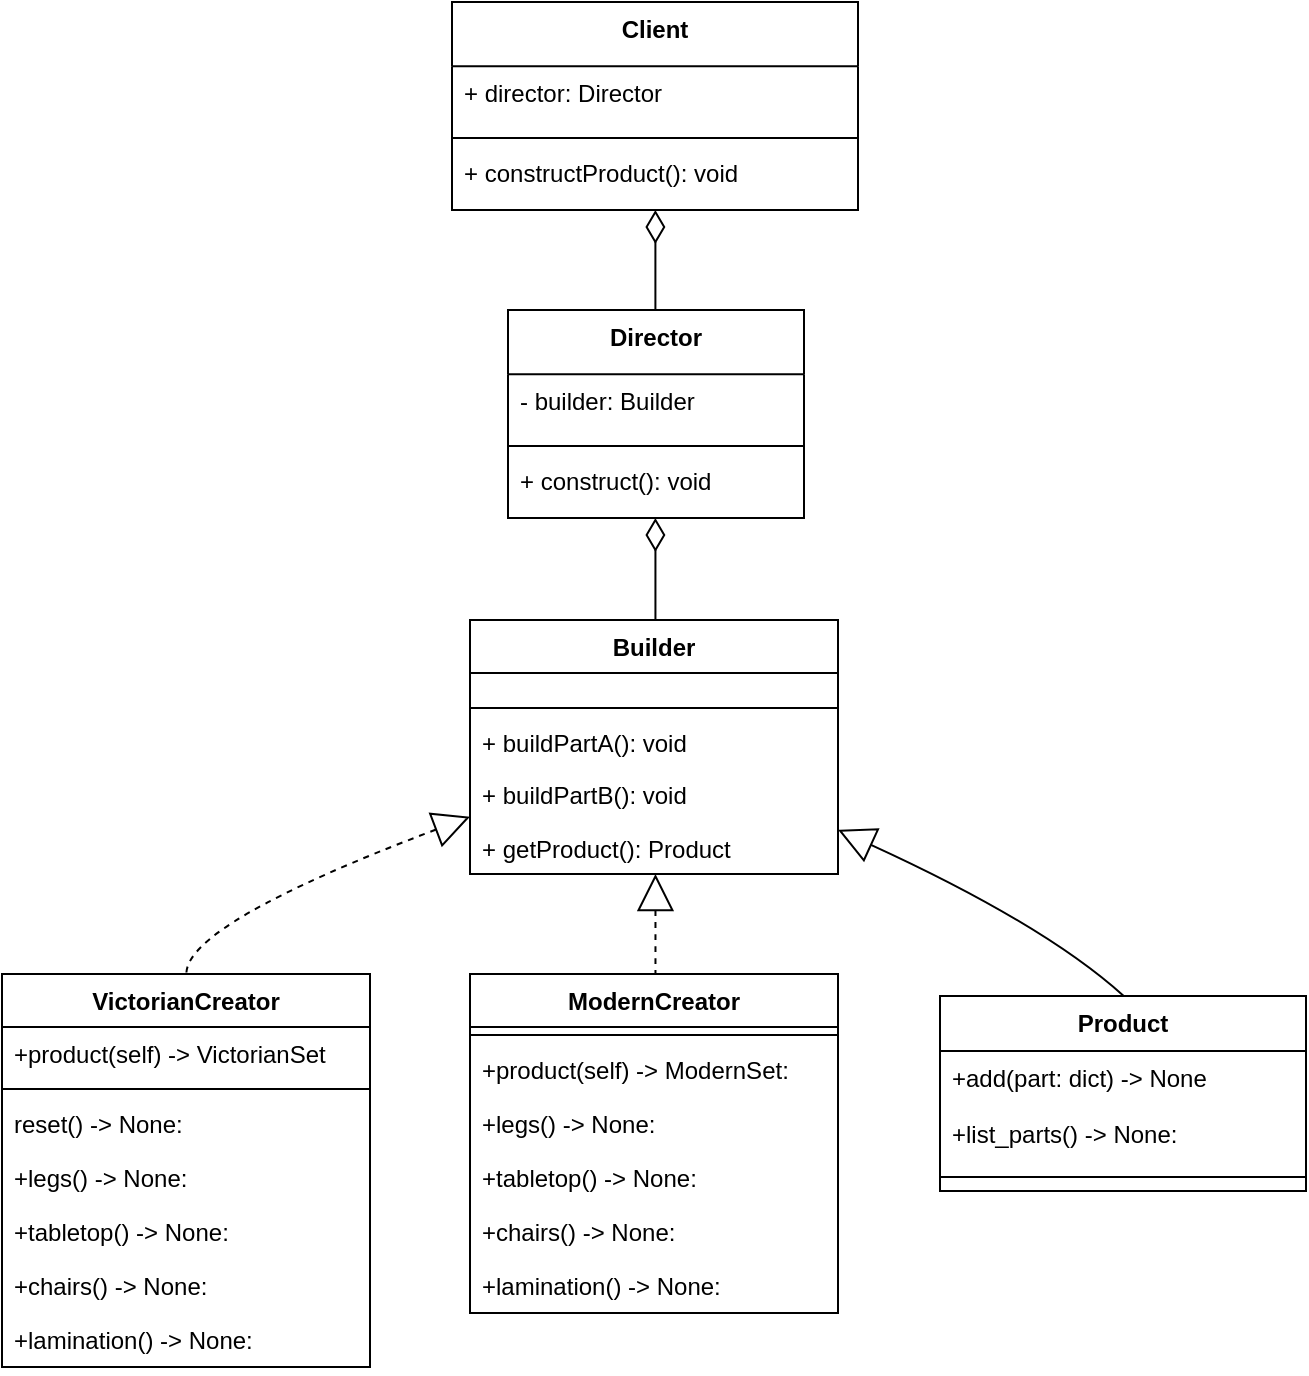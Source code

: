 <mxfile version="22.1.21" type="github">
  <diagram name="Страница — 1" id="IZ5FRNkBKnqCLROafngP">
    <mxGraphModel dx="1245" dy="654" grid="1" gridSize="10" guides="1" tooltips="1" connect="1" arrows="1" fold="1" page="1" pageScale="1" pageWidth="827" pageHeight="1169" math="0" shadow="0">
      <root>
        <mxCell id="0" />
        <mxCell id="1" parent="0" />
        <mxCell id="2" value="Director" style="swimlane;fontStyle=1;align=center;verticalAlign=top;childLayout=stackLayout;horizontal=1;startSize=32.091;horizontalStack=0;resizeParent=1;resizeParentMax=0;resizeLast=0;collapsible=0;marginBottom=0;" parent="1" vertex="1">
          <mxGeometry x="261" y="162" width="148" height="104" as="geometry" />
        </mxCell>
        <mxCell id="3" value="- builder: Builder" style="text;strokeColor=none;fillColor=none;align=left;verticalAlign=top;spacingLeft=4;spacingRight=4;overflow=hidden;rotatable=0;points=[[0,0.5],[1,0.5]];portConstraint=eastwest;" parent="2" vertex="1">
          <mxGeometry y="32" width="148" height="32" as="geometry" />
        </mxCell>
        <mxCell id="4" style="line;strokeWidth=1;fillColor=none;align=left;verticalAlign=middle;spacingTop=-1;spacingLeft=3;spacingRight=3;rotatable=0;labelPosition=right;points=[];portConstraint=eastwest;strokeColor=inherit;" parent="2" vertex="1">
          <mxGeometry y="64" width="148" height="8" as="geometry" />
        </mxCell>
        <mxCell id="5" value="+ construct(): void" style="text;strokeColor=none;fillColor=none;align=left;verticalAlign=top;spacingLeft=4;spacingRight=4;overflow=hidden;rotatable=0;points=[[0,0.5],[1,0.5]];portConstraint=eastwest;" parent="2" vertex="1">
          <mxGeometry y="72" width="148" height="32" as="geometry" />
        </mxCell>
        <mxCell id="6" value="Builder" style="swimlane;fontStyle=1;align=center;verticalAlign=top;childLayout=stackLayout;horizontal=1;startSize=26.525;horizontalStack=0;resizeParent=1;resizeParentMax=0;resizeLast=0;collapsible=0;marginBottom=0;" parent="1" vertex="1">
          <mxGeometry x="242" y="317" width="184" height="127" as="geometry" />
        </mxCell>
        <mxCell id="7" style="line;strokeWidth=1;fillColor=none;align=left;verticalAlign=middle;spacingTop=-1;spacingLeft=3;spacingRight=3;rotatable=0;labelPosition=right;points=[];portConstraint=eastwest;strokeColor=inherit;" parent="6" vertex="1">
          <mxGeometry y="40" width="184" height="8" as="geometry" />
        </mxCell>
        <mxCell id="8" value="+ buildPartA(): void" style="text;strokeColor=none;fillColor=none;align=left;verticalAlign=top;spacingLeft=4;spacingRight=4;overflow=hidden;rotatable=0;points=[[0,0.5],[1,0.5]];portConstraint=eastwest;" parent="6" vertex="1">
          <mxGeometry y="48" width="184" height="27" as="geometry" />
        </mxCell>
        <mxCell id="9" value="+ buildPartB(): void" style="text;strokeColor=none;fillColor=none;align=left;verticalAlign=top;spacingLeft=4;spacingRight=4;overflow=hidden;rotatable=0;points=[[0,0.5],[1,0.5]];portConstraint=eastwest;" parent="6" vertex="1">
          <mxGeometry y="74" width="184" height="27" as="geometry" />
        </mxCell>
        <mxCell id="10" value="+ getProduct(): Product" style="text;strokeColor=none;fillColor=none;align=left;verticalAlign=top;spacingLeft=4;spacingRight=4;overflow=hidden;rotatable=0;points=[[0,0.5],[1,0.5]];portConstraint=eastwest;" parent="6" vertex="1">
          <mxGeometry y="101" width="184" height="27" as="geometry" />
        </mxCell>
        <mxCell id="11" value="VictorianCreator" style="swimlane;fontStyle=1;align=center;verticalAlign=top;childLayout=stackLayout;horizontal=1;startSize=26.525;horizontalStack=0;resizeParent=1;resizeParentMax=0;resizeLast=0;collapsible=0;marginBottom=0;" parent="1" vertex="1">
          <mxGeometry x="8" y="494" width="184" height="196.525" as="geometry" />
        </mxCell>
        <mxCell id="13" value="+product(self) -&gt; VictorianSet" style="text;strokeColor=none;fillColor=none;align=left;verticalAlign=top;spacingLeft=4;spacingRight=4;overflow=hidden;rotatable=0;points=[[0,0.5],[1,0.5]];portConstraint=eastwest;" parent="11" vertex="1">
          <mxGeometry y="26.525" width="184" height="27" as="geometry" />
        </mxCell>
        <mxCell id="12" style="line;strokeWidth=1;fillColor=none;align=left;verticalAlign=middle;spacingTop=-1;spacingLeft=3;spacingRight=3;rotatable=0;labelPosition=right;points=[];portConstraint=eastwest;strokeColor=inherit;" parent="11" vertex="1">
          <mxGeometry y="53.525" width="184" height="8" as="geometry" />
        </mxCell>
        <mxCell id="u737tH5C3EehzRaWnd1n-41" value="reset() -&gt; None:" style="text;strokeColor=none;fillColor=none;align=left;verticalAlign=top;spacingLeft=4;spacingRight=4;overflow=hidden;rotatable=0;points=[[0,0.5],[1,0.5]];portConstraint=eastwest;" vertex="1" parent="11">
          <mxGeometry y="61.525" width="184" height="27" as="geometry" />
        </mxCell>
        <mxCell id="14" value="+legs() -&gt; None:" style="text;strokeColor=none;fillColor=none;align=left;verticalAlign=top;spacingLeft=4;spacingRight=4;overflow=hidden;rotatable=0;points=[[0,0.5],[1,0.5]];portConstraint=eastwest;" parent="11" vertex="1">
          <mxGeometry y="88.525" width="184" height="27" as="geometry" />
        </mxCell>
        <mxCell id="15" value="+tabletop() -&gt; None:" style="text;strokeColor=none;fillColor=none;align=left;verticalAlign=top;spacingLeft=4;spacingRight=4;overflow=hidden;rotatable=0;points=[[0,0.5],[1,0.5]];portConstraint=eastwest;" parent="11" vertex="1">
          <mxGeometry y="115.525" width="184" height="27" as="geometry" />
        </mxCell>
        <mxCell id="u737tH5C3EehzRaWnd1n-33" value="+chairs() -&gt; None:" style="text;strokeColor=none;fillColor=none;align=left;verticalAlign=top;spacingLeft=4;spacingRight=4;overflow=hidden;rotatable=0;points=[[0,0.5],[1,0.5]];portConstraint=eastwest;" vertex="1" parent="11">
          <mxGeometry y="142.525" width="184" height="27" as="geometry" />
        </mxCell>
        <mxCell id="u737tH5C3EehzRaWnd1n-34" value="+lamination() -&gt; None:" style="text;strokeColor=none;fillColor=none;align=left;verticalAlign=top;spacingLeft=4;spacingRight=4;overflow=hidden;rotatable=0;points=[[0,0.5],[1,0.5]];portConstraint=eastwest;" vertex="1" parent="11">
          <mxGeometry y="169.525" width="184" height="27" as="geometry" />
        </mxCell>
        <mxCell id="16" value="ModernCreator" style="swimlane;fontStyle=1;align=center;verticalAlign=top;childLayout=stackLayout;horizontal=1;startSize=26.525;horizontalStack=0;resizeParent=1;resizeParentMax=0;resizeLast=0;collapsible=0;marginBottom=0;" parent="1" vertex="1">
          <mxGeometry x="242" y="494" width="184" height="169.525" as="geometry" />
        </mxCell>
        <mxCell id="17" style="line;strokeWidth=1;fillColor=none;align=left;verticalAlign=middle;spacingTop=-1;spacingLeft=3;spacingRight=3;rotatable=0;labelPosition=right;points=[];portConstraint=eastwest;strokeColor=inherit;" parent="16" vertex="1">
          <mxGeometry y="26.525" width="184" height="8" as="geometry" />
        </mxCell>
        <mxCell id="18" value="+product(self) -&gt; ModernSet:" style="text;strokeColor=none;fillColor=none;align=left;verticalAlign=top;spacingLeft=4;spacingRight=4;overflow=hidden;rotatable=0;points=[[0,0.5],[1,0.5]];portConstraint=eastwest;" parent="16" vertex="1">
          <mxGeometry y="34.525" width="184" height="27" as="geometry" />
        </mxCell>
        <mxCell id="u737tH5C3EehzRaWnd1n-35" value="+legs() -&gt; None:" style="text;strokeColor=none;fillColor=none;align=left;verticalAlign=top;spacingLeft=4;spacingRight=4;overflow=hidden;rotatable=0;points=[[0,0.5],[1,0.5]];portConstraint=eastwest;" vertex="1" parent="16">
          <mxGeometry y="61.525" width="184" height="27" as="geometry" />
        </mxCell>
        <mxCell id="u737tH5C3EehzRaWnd1n-36" value="+tabletop() -&gt; None:" style="text;strokeColor=none;fillColor=none;align=left;verticalAlign=top;spacingLeft=4;spacingRight=4;overflow=hidden;rotatable=0;points=[[0,0.5],[1,0.5]];portConstraint=eastwest;" vertex="1" parent="16">
          <mxGeometry y="88.525" width="184" height="27" as="geometry" />
        </mxCell>
        <mxCell id="u737tH5C3EehzRaWnd1n-37" value="+chairs() -&gt; None:" style="text;strokeColor=none;fillColor=none;align=left;verticalAlign=top;spacingLeft=4;spacingRight=4;overflow=hidden;rotatable=0;points=[[0,0.5],[1,0.5]];portConstraint=eastwest;" vertex="1" parent="16">
          <mxGeometry y="115.525" width="184" height="27" as="geometry" />
        </mxCell>
        <mxCell id="u737tH5C3EehzRaWnd1n-38" value="+lamination() -&gt; None:" style="text;strokeColor=none;fillColor=none;align=left;verticalAlign=top;spacingLeft=4;spacingRight=4;overflow=hidden;rotatable=0;points=[[0,0.5],[1,0.5]];portConstraint=eastwest;" vertex="1" parent="16">
          <mxGeometry y="142.525" width="184" height="27" as="geometry" />
        </mxCell>
        <mxCell id="21" value="Product" style="swimlane;fontStyle=1;align=center;verticalAlign=top;childLayout=stackLayout;horizontal=1;startSize=27.506;horizontalStack=0;resizeParent=1;resizeParentMax=0;resizeLast=0;collapsible=0;marginBottom=0;" parent="1" vertex="1">
          <mxGeometry x="477" y="505" width="183" height="97.506" as="geometry" />
        </mxCell>
        <mxCell id="22" value="+add(part: dict) -&gt; None" style="text;strokeColor=none;fillColor=none;align=left;verticalAlign=top;spacingLeft=4;spacingRight=4;overflow=hidden;rotatable=0;points=[[0,0.5],[1,0.5]];portConstraint=eastwest;" parent="21" vertex="1">
          <mxGeometry y="27.506" width="183" height="28" as="geometry" />
        </mxCell>
        <mxCell id="23" value="+list_parts() -&gt; None:" style="text;strokeColor=none;fillColor=none;align=left;verticalAlign=top;spacingLeft=4;spacingRight=4;overflow=hidden;rotatable=0;points=[[0,0.5],[1,0.5]];portConstraint=eastwest;" parent="21" vertex="1">
          <mxGeometry y="55.506" width="183" height="28" as="geometry" />
        </mxCell>
        <mxCell id="24" style="line;strokeWidth=1;fillColor=none;align=left;verticalAlign=middle;spacingTop=-1;spacingLeft=3;spacingRight=3;rotatable=0;labelPosition=right;points=[];portConstraint=eastwest;strokeColor=inherit;" parent="21" vertex="1">
          <mxGeometry y="83.506" width="183" height="14" as="geometry" />
        </mxCell>
        <mxCell id="25" value="Client" style="swimlane;fontStyle=1;align=center;verticalAlign=top;childLayout=stackLayout;horizontal=1;startSize=32.091;horizontalStack=0;resizeParent=1;resizeParentMax=0;resizeLast=0;collapsible=0;marginBottom=0;" parent="1" vertex="1">
          <mxGeometry x="233" y="8" width="203" height="104" as="geometry" />
        </mxCell>
        <mxCell id="26" value="+ director: Director" style="text;strokeColor=none;fillColor=none;align=left;verticalAlign=top;spacingLeft=4;spacingRight=4;overflow=hidden;rotatable=0;points=[[0,0.5],[1,0.5]];portConstraint=eastwest;" parent="25" vertex="1">
          <mxGeometry y="32" width="203" height="32" as="geometry" />
        </mxCell>
        <mxCell id="27" style="line;strokeWidth=1;fillColor=none;align=left;verticalAlign=middle;spacingTop=-1;spacingLeft=3;spacingRight=3;rotatable=0;labelPosition=right;points=[];portConstraint=eastwest;strokeColor=inherit;" parent="25" vertex="1">
          <mxGeometry y="64" width="203" height="8" as="geometry" />
        </mxCell>
        <mxCell id="28" value="+ constructProduct(): void" style="text;strokeColor=none;fillColor=none;align=left;verticalAlign=top;spacingLeft=4;spacingRight=4;overflow=hidden;rotatable=0;points=[[0,0.5],[1,0.5]];portConstraint=eastwest;" parent="25" vertex="1">
          <mxGeometry y="72" width="203" height="32" as="geometry" />
        </mxCell>
        <mxCell id="29" value="" style="curved=1;startArrow=diamondThin;startSize=14;startFill=0;endArrow=none;exitX=0.498;exitY=1.005;entryX=0.504;entryY=-0.004;" parent="1" source="2" target="6" edge="1">
          <mxGeometry relative="1" as="geometry">
            <Array as="points" />
          </mxGeometry>
        </mxCell>
        <mxCell id="30" value="" style="curved=1;startArrow=diamondThin;startSize=14;startFill=0;endArrow=none;exitX=0.501;exitY=1.003;entryX=0.498;entryY=0.003;" parent="1" source="25" target="2" edge="1">
          <mxGeometry relative="1" as="geometry">
            <Array as="points" />
          </mxGeometry>
        </mxCell>
        <mxCell id="31" value="" style="curved=1;dashed=1;startArrow=block;startSize=16;startFill=0;endArrow=none;exitX=0.003;exitY=0.773;entryX=0.501;entryY=-0.001;" parent="1" source="6" target="11" edge="1">
          <mxGeometry relative="1" as="geometry">
            <Array as="points">
              <mxPoint x="100" y="469" />
            </Array>
          </mxGeometry>
        </mxCell>
        <mxCell id="32" value="" style="curved=1;dashed=1;startArrow=block;startSize=16;startFill=0;endArrow=none;exitX=0.504;exitY=0.999;entryX=0.504;entryY=-0.001;" parent="1" source="6" target="16" edge="1">
          <mxGeometry relative="1" as="geometry">
            <Array as="points" />
          </mxGeometry>
        </mxCell>
        <mxCell id="33" value="" style="curved=1;startArrow=block;startSize=16;startFill=0;endArrow=none;exitX=1.005;exitY=0.829;entryX=0.502;entryY=0.004;" parent="1" source="6" target="21" edge="1">
          <mxGeometry relative="1" as="geometry">
            <Array as="points">
              <mxPoint x="529" y="469" />
            </Array>
          </mxGeometry>
        </mxCell>
        <mxCell id="u737tH5C3EehzRaWnd1n-39" value="&lt;div style=&quot;background-color:#1e1f22;color:#bcbec4&quot;&gt;&lt;pre style=&quot;font-family:&#39;JetBrains Mono&#39;,monospace;font-size:9,8pt;&quot;&gt;&lt;br&gt;&lt;/pre&gt;&lt;/div&gt;" style="text;whiteSpace=wrap;html=1;" vertex="1" parent="1">
          <mxGeometry x="71" y="257" width="190" height="60" as="geometry" />
        </mxCell>
      </root>
    </mxGraphModel>
  </diagram>
</mxfile>
